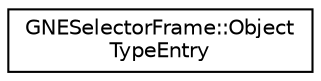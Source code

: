 digraph "Graphical Class Hierarchy"
{
  edge [fontname="Helvetica",fontsize="10",labelfontname="Helvetica",labelfontsize="10"];
  node [fontname="Helvetica",fontsize="10",shape=record];
  rankdir="LR";
  Node0 [label="GNESelectorFrame::Object\lTypeEntry",height=0.2,width=0.4,color="black", fillcolor="white", style="filled",URL="$df/d82/struct_g_n_e_selector_frame_1_1_object_type_entry.html"];
}
